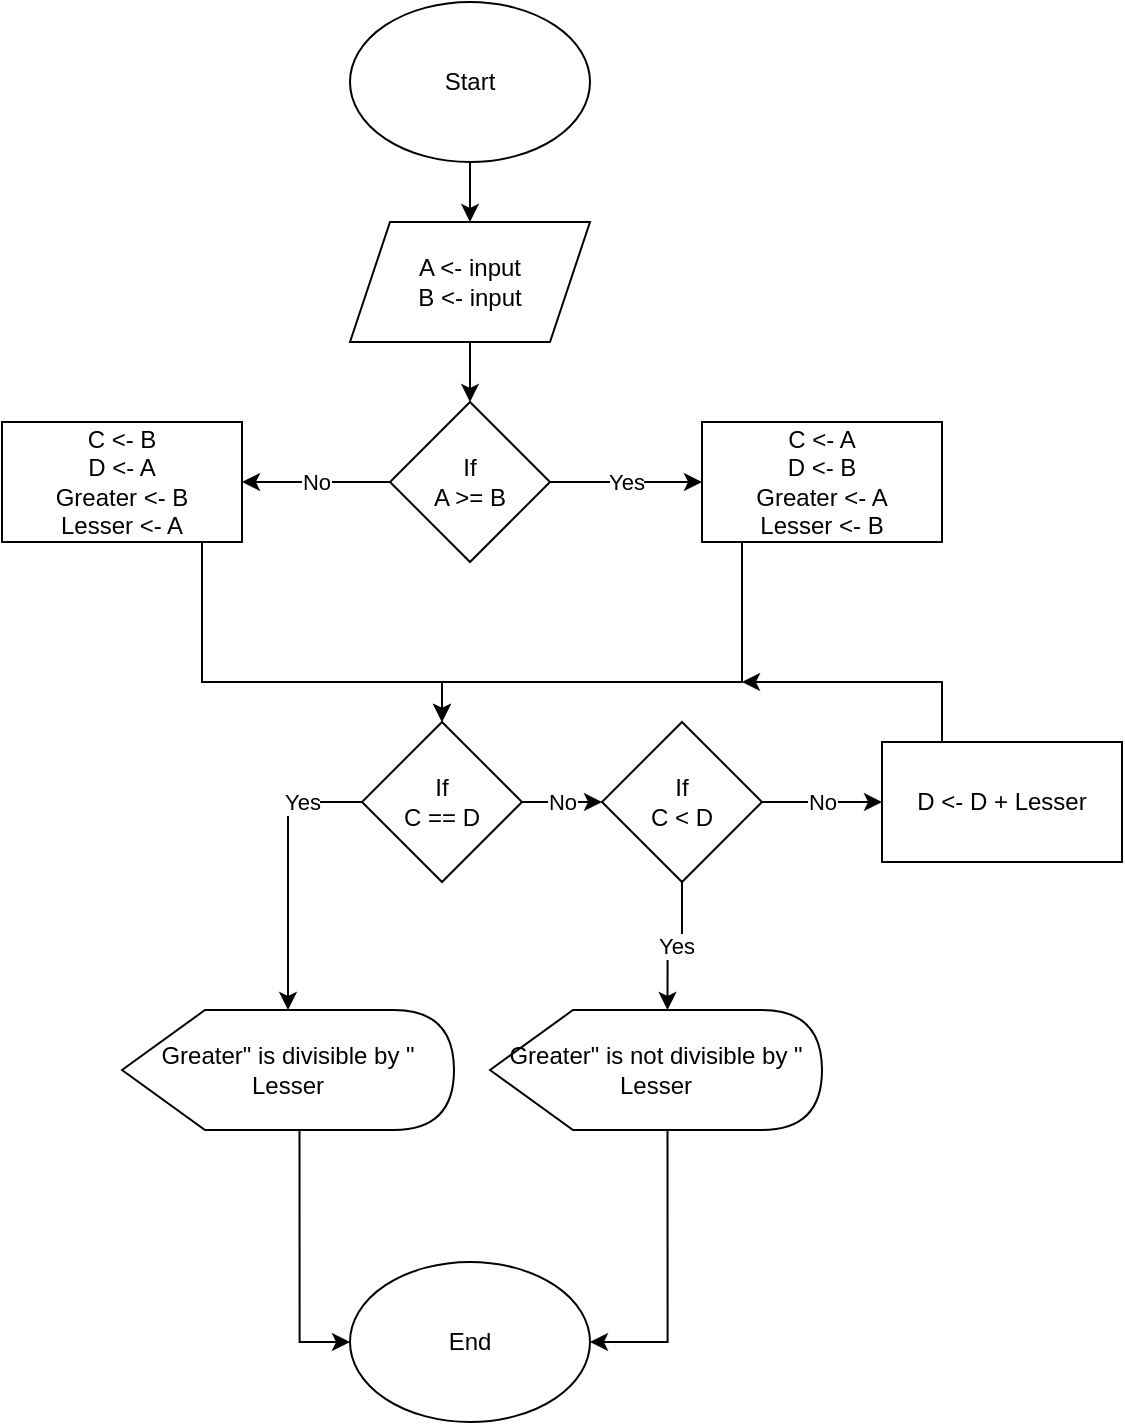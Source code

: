 <mxfile version="15.2.7" type="device"><diagram id="X15cCg6krWjjmetB4Xla" name="Página-1"><mxGraphModel dx="853" dy="987" grid="1" gridSize="10" guides="1" tooltips="1" connect="1" arrows="1" fold="1" page="1" pageScale="1" pageWidth="827" pageHeight="1169" math="0" shadow="0"><root><mxCell id="0"/><mxCell id="1" parent="0"/><mxCell id="tj6BQpM4WWVjauFR5eSK-5" value="" style="edgeStyle=orthogonalEdgeStyle;rounded=0;orthogonalLoop=1;jettySize=auto;html=1;" edge="1" parent="1" source="tj6BQpM4WWVjauFR5eSK-1" target="tj6BQpM4WWVjauFR5eSK-4"><mxGeometry relative="1" as="geometry"/></mxCell><mxCell id="tj6BQpM4WWVjauFR5eSK-1" value="Start" style="ellipse;whiteSpace=wrap;html=1;" vertex="1" parent="1"><mxGeometry x="284" y="20" width="120" height="80" as="geometry"/></mxCell><mxCell id="tj6BQpM4WWVjauFR5eSK-2" value="End" style="ellipse;whiteSpace=wrap;html=1;" vertex="1" parent="1"><mxGeometry x="284" y="650" width="120" height="80" as="geometry"/></mxCell><mxCell id="tj6BQpM4WWVjauFR5eSK-9" value="" style="edgeStyle=orthogonalEdgeStyle;rounded=0;orthogonalLoop=1;jettySize=auto;html=1;" edge="1" parent="1" source="tj6BQpM4WWVjauFR5eSK-4" target="tj6BQpM4WWVjauFR5eSK-8"><mxGeometry relative="1" as="geometry"/></mxCell><mxCell id="tj6BQpM4WWVjauFR5eSK-4" value="A &amp;lt;- input&lt;br&gt;B &amp;lt;- input" style="shape=parallelogram;perimeter=parallelogramPerimeter;whiteSpace=wrap;html=1;fixedSize=1;" vertex="1" parent="1"><mxGeometry x="284" y="130" width="120" height="60" as="geometry"/></mxCell><mxCell id="tj6BQpM4WWVjauFR5eSK-11" value="Yes" style="edgeStyle=orthogonalEdgeStyle;rounded=0;orthogonalLoop=1;jettySize=auto;html=1;" edge="1" parent="1" source="tj6BQpM4WWVjauFR5eSK-8" target="tj6BQpM4WWVjauFR5eSK-10"><mxGeometry relative="1" as="geometry"/></mxCell><mxCell id="tj6BQpM4WWVjauFR5eSK-13" value="No" style="edgeStyle=orthogonalEdgeStyle;rounded=0;orthogonalLoop=1;jettySize=auto;html=1;" edge="1" parent="1" source="tj6BQpM4WWVjauFR5eSK-8" target="tj6BQpM4WWVjauFR5eSK-12"><mxGeometry relative="1" as="geometry"/></mxCell><mxCell id="tj6BQpM4WWVjauFR5eSK-8" value="If&lt;br&gt;A &amp;gt;= B" style="rhombus;whiteSpace=wrap;html=1;" vertex="1" parent="1"><mxGeometry x="304" y="220" width="80" height="80" as="geometry"/></mxCell><mxCell id="tj6BQpM4WWVjauFR5eSK-15" value="" style="edgeStyle=orthogonalEdgeStyle;rounded=0;orthogonalLoop=1;jettySize=auto;html=1;" edge="1" parent="1" source="tj6BQpM4WWVjauFR5eSK-10" target="tj6BQpM4WWVjauFR5eSK-17"><mxGeometry relative="1" as="geometry"><mxPoint x="344.0" y="390" as="targetPoint"/><Array as="points"><mxPoint x="480" y="360"/><mxPoint x="330" y="360"/></Array></mxGeometry></mxCell><mxCell id="tj6BQpM4WWVjauFR5eSK-10" value="C &amp;lt;- A&lt;br&gt;D &amp;lt;- B&lt;br&gt;Greater &amp;lt;- A&lt;br&gt;Lesser &amp;lt;- B" style="whiteSpace=wrap;html=1;" vertex="1" parent="1"><mxGeometry x="460" y="230" width="120" height="60" as="geometry"/></mxCell><mxCell id="tj6BQpM4WWVjauFR5eSK-16" style="edgeStyle=orthogonalEdgeStyle;rounded=0;orthogonalLoop=1;jettySize=auto;html=1;entryX=0.5;entryY=0;entryDx=0;entryDy=0;" edge="1" parent="1" source="tj6BQpM4WWVjauFR5eSK-12" target="tj6BQpM4WWVjauFR5eSK-17"><mxGeometry relative="1" as="geometry"><mxPoint x="344" y="390" as="targetPoint"/><Array as="points"><mxPoint x="210" y="360"/><mxPoint x="330" y="360"/></Array></mxGeometry></mxCell><mxCell id="tj6BQpM4WWVjauFR5eSK-12" value="C &amp;lt;- B&lt;br&gt;D &amp;lt;- A&lt;br&gt;Greater &amp;lt;- B&lt;br&gt;Lesser &amp;lt;- A" style="whiteSpace=wrap;html=1;" vertex="1" parent="1"><mxGeometry x="110" y="230" width="120" height="60" as="geometry"/></mxCell><mxCell id="tj6BQpM4WWVjauFR5eSK-22" value="Yes" style="edgeStyle=orthogonalEdgeStyle;rounded=0;orthogonalLoop=1;jettySize=auto;html=1;exitX=1;exitY=0.5;exitDx=0;exitDy=0;" edge="1" parent="1" source="tj6BQpM4WWVjauFR5eSK-17" target="tj6BQpM4WWVjauFR5eSK-20"><mxGeometry relative="1" as="geometry"><Array as="points"><mxPoint x="253" y="420"/></Array></mxGeometry></mxCell><mxCell id="tj6BQpM4WWVjauFR5eSK-30" value="No" style="edgeStyle=orthogonalEdgeStyle;rounded=0;orthogonalLoop=1;jettySize=auto;html=1;" edge="1" parent="1" source="tj6BQpM4WWVjauFR5eSK-17" target="tj6BQpM4WWVjauFR5eSK-29"><mxGeometry relative="1" as="geometry"/></mxCell><mxCell id="tj6BQpM4WWVjauFR5eSK-17" value="If&lt;br&gt;C == D" style="rhombus;whiteSpace=wrap;html=1;" vertex="1" parent="1"><mxGeometry x="290" y="380" width="80" height="80" as="geometry"/></mxCell><mxCell id="tj6BQpM4WWVjauFR5eSK-35" style="edgeStyle=orthogonalEdgeStyle;rounded=0;orthogonalLoop=1;jettySize=auto;html=1;exitX=0;exitY=0;exitDx=88.75;exitDy=60;exitPerimeter=0;entryX=0;entryY=0.5;entryDx=0;entryDy=0;" edge="1" parent="1" source="tj6BQpM4WWVjauFR5eSK-20" target="tj6BQpM4WWVjauFR5eSK-2"><mxGeometry relative="1" as="geometry"/></mxCell><mxCell id="tj6BQpM4WWVjauFR5eSK-20" value="&lt;span&gt;Greater&quot; is divisible by &quot; Lesser&lt;/span&gt;" style="shape=display;whiteSpace=wrap;html=1;" vertex="1" parent="1"><mxGeometry x="170" y="524" width="166" height="60" as="geometry"/></mxCell><mxCell id="tj6BQpM4WWVjauFR5eSK-28" style="edgeStyle=orthogonalEdgeStyle;rounded=0;orthogonalLoop=1;jettySize=auto;html=1;" edge="1" parent="1" source="tj6BQpM4WWVjauFR5eSK-26"><mxGeometry relative="1" as="geometry"><mxPoint x="480" y="360" as="targetPoint"/><Array as="points"><mxPoint x="580" y="360"/></Array></mxGeometry></mxCell><mxCell id="tj6BQpM4WWVjauFR5eSK-26" value="D &amp;lt;- D + Lesser" style="whiteSpace=wrap;html=1;" vertex="1" parent="1"><mxGeometry x="550" y="390" width="120" height="60" as="geometry"/></mxCell><mxCell id="tj6BQpM4WWVjauFR5eSK-31" value="No" style="edgeStyle=orthogonalEdgeStyle;rounded=0;orthogonalLoop=1;jettySize=auto;html=1;exitX=1;exitY=0.5;exitDx=0;exitDy=0;entryX=0;entryY=0.5;entryDx=0;entryDy=0;" edge="1" parent="1" source="tj6BQpM4WWVjauFR5eSK-29" target="tj6BQpM4WWVjauFR5eSK-26"><mxGeometry relative="1" as="geometry"><mxPoint x="530" y="420" as="targetPoint"/></mxGeometry></mxCell><mxCell id="tj6BQpM4WWVjauFR5eSK-33" value="Yes" style="edgeStyle=orthogonalEdgeStyle;rounded=0;orthogonalLoop=1;jettySize=auto;html=1;exitX=0.5;exitY=1;exitDx=0;exitDy=0;entryX=0;entryY=0;entryDx=88.75;entryDy=0;entryPerimeter=0;" edge="1" parent="1" source="tj6BQpM4WWVjauFR5eSK-29" target="tj6BQpM4WWVjauFR5eSK-32"><mxGeometry relative="1" as="geometry"/></mxCell><mxCell id="tj6BQpM4WWVjauFR5eSK-29" value="If&lt;br&gt;C &amp;lt; D" style="rhombus;whiteSpace=wrap;html=1;" vertex="1" parent="1"><mxGeometry x="410" y="380" width="80" height="80" as="geometry"/></mxCell><mxCell id="tj6BQpM4WWVjauFR5eSK-34" style="edgeStyle=orthogonalEdgeStyle;rounded=0;orthogonalLoop=1;jettySize=auto;html=1;exitX=0;exitY=0;exitDx=88.75;exitDy=60;exitPerimeter=0;entryX=1;entryY=0.5;entryDx=0;entryDy=0;" edge="1" parent="1" source="tj6BQpM4WWVjauFR5eSK-32" target="tj6BQpM4WWVjauFR5eSK-2"><mxGeometry relative="1" as="geometry"/></mxCell><mxCell id="tj6BQpM4WWVjauFR5eSK-32" value="&lt;span&gt;Greater&quot; is not divisible by &quot; Lesser&lt;/span&gt;" style="shape=display;whiteSpace=wrap;html=1;" vertex="1" parent="1"><mxGeometry x="354" y="524" width="166" height="60" as="geometry"/></mxCell></root></mxGraphModel></diagram></mxfile>